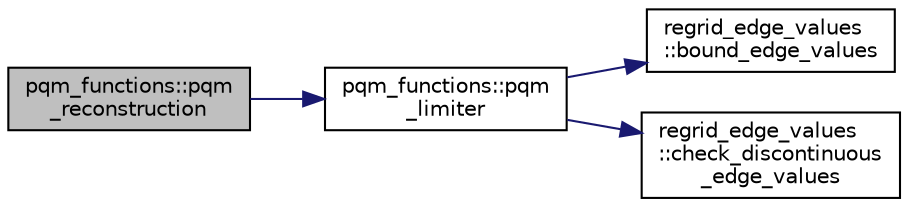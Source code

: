 digraph "pqm_functions::pqm_reconstruction"
{
 // INTERACTIVE_SVG=YES
 // LATEX_PDF_SIZE
  edge [fontname="Helvetica",fontsize="10",labelfontname="Helvetica",labelfontsize="10"];
  node [fontname="Helvetica",fontsize="10",shape=record];
  rankdir="LR";
  Node1 [label="pqm_functions::pqm\l_reconstruction",height=0.2,width=0.4,color="black", fillcolor="grey75", style="filled", fontcolor="black",tooltip="Reconstruction by quartic polynomials within each cell."];
  Node1 -> Node2 [color="midnightblue",fontsize="10",style="solid",fontname="Helvetica"];
  Node2 [label="pqm_functions::pqm\l_limiter",height=0.2,width=0.4,color="black", fillcolor="white", style="filled",URL="$namespacepqm__functions.html#a676b4ee6f9598507052680013b407f47",tooltip="Limit the piecewise quartic method reconstruction."];
  Node2 -> Node3 [color="midnightblue",fontsize="10",style="solid",fontname="Helvetica"];
  Node3 [label="regrid_edge_values\l::bound_edge_values",height=0.2,width=0.4,color="black", fillcolor="white", style="filled",URL="$namespaceregrid__edge__values.html#aa3c7ea104f554d508b69efd860fc6b10",tooltip="Bound edge values by neighboring cell averages."];
  Node2 -> Node4 [color="midnightblue",fontsize="10",style="solid",fontname="Helvetica"];
  Node4 [label="regrid_edge_values\l::check_discontinuous\l_edge_values",height=0.2,width=0.4,color="black", fillcolor="white", style="filled",URL="$namespaceregrid__edge__values.html#a4a496536a77bef8467c441731619761d",tooltip="Check discontinuous edge values and replace them with their average if not monotonic."];
}

